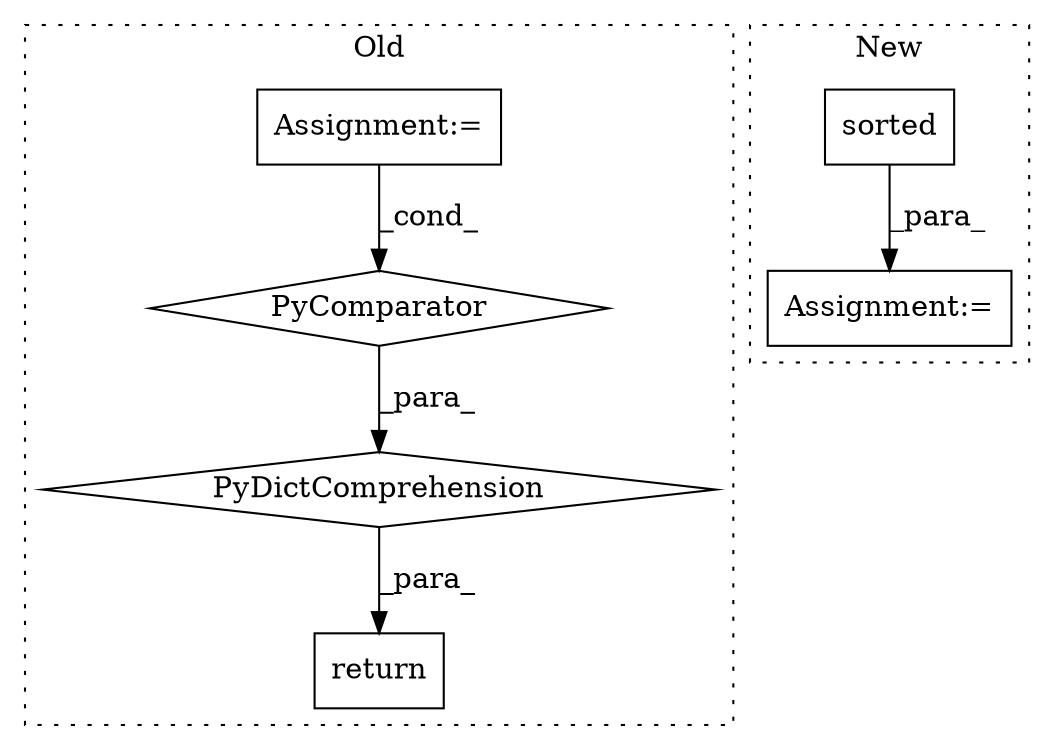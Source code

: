 digraph G {
subgraph cluster0 {
1 [label="PyDictComprehension" a="110" s="34738" l="246" shape="diamond"];
3 [label="Assignment:=" a="7" s="34553" l="1" shape="box"];
4 [label="PyComparator" a="113" s="34950" l="26" shape="diamond"];
6 [label="return" a="41" s="34663" l="7" shape="box"];
label = "Old";
style="dotted";
}
subgraph cluster1 {
2 [label="sorted" a="32" s="34107,34321" l="7,1" shape="box"];
5 [label="Assignment:=" a="7" s="35373" l="34" shape="box"];
label = "New";
style="dotted";
}
1 -> 6 [label="_para_"];
2 -> 5 [label="_para_"];
3 -> 4 [label="_cond_"];
4 -> 1 [label="_para_"];
}